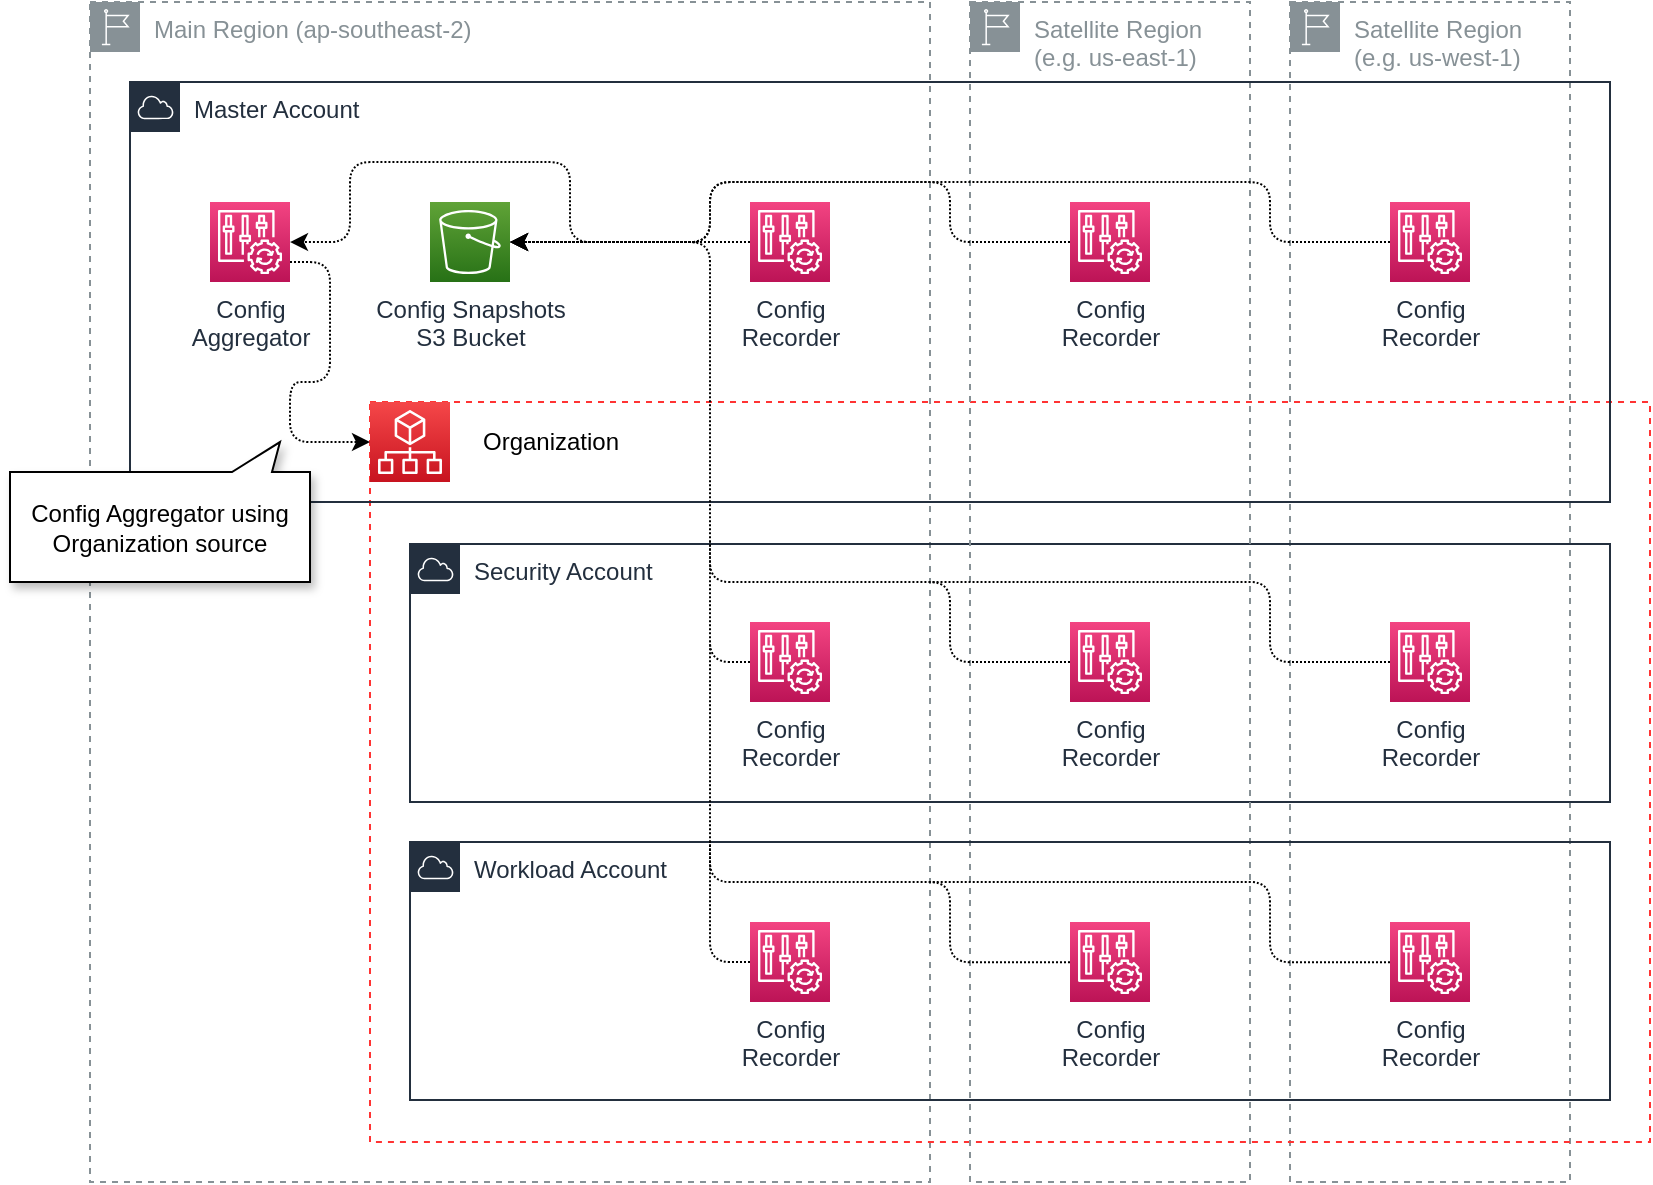 <mxfile version="12.9.3" type="device"><diagram id="E00lKj9o4UH3QAVhp3-A" name="Page-1"><mxGraphModel dx="1422" dy="827" grid="1" gridSize="10" guides="1" tooltips="1" connect="1" arrows="1" fold="1" page="1" pageScale="1" pageWidth="1169" pageHeight="827" math="0" shadow="0"><root><mxCell id="0"/><mxCell id="1" parent="0"/><mxCell id="JZM5F8cyRR51Mzfl15xI-1" value="Main Region (ap-southeast-2)" style="outlineConnect=0;gradientColor=none;html=1;whiteSpace=wrap;fontSize=12;fontStyle=0;shape=mxgraph.aws4.group;grIcon=mxgraph.aws4.group_region;strokeColor=#879196;fillColor=none;verticalAlign=top;align=left;spacingLeft=30;fontColor=#879196;dashed=1;" parent="1" vertex="1"><mxGeometry x="230" y="119" width="420" height="590" as="geometry"/></mxCell><mxCell id="7G38FemQPlJnZG0x80yx-77" value="Satellite Region (e.g. us-west-1)" style="outlineConnect=0;gradientColor=none;html=1;whiteSpace=wrap;fontSize=12;fontStyle=0;shape=mxgraph.aws4.group;grIcon=mxgraph.aws4.group_region;strokeColor=#879196;fillColor=none;verticalAlign=top;align=left;spacingLeft=30;fontColor=#879196;dashed=1;" parent="1" vertex="1"><mxGeometry x="830" y="119" width="140" height="590" as="geometry"/></mxCell><mxCell id="7G38FemQPlJnZG0x80yx-55" value="" style="whiteSpace=wrap;html=1;fillColor=none;dashed=1;strokeColor=#FF3333;" parent="1" vertex="1"><mxGeometry x="370" y="319.03" width="640" height="369.97" as="geometry"/></mxCell><mxCell id="JZM5F8cyRR51Mzfl15xI-3" value="Security Account" style="points=[[0,0],[0.25,0],[0.5,0],[0.75,0],[1,0],[1,0.25],[1,0.5],[1,0.75],[1,1],[0.75,1],[0.5,1],[0.25,1],[0,1],[0,0.75],[0,0.5],[0,0.25]];outlineConnect=0;gradientColor=none;html=1;whiteSpace=wrap;fontSize=12;fontStyle=0;shape=mxgraph.aws4.group;grIcon=mxgraph.aws4.group_aws_cloud;strokeColor=#232F3E;fillColor=none;verticalAlign=top;align=left;spacingLeft=30;fontColor=#232F3E;dashed=0;" parent="1" vertex="1"><mxGeometry x="390" y="390.03" width="600" height="129" as="geometry"/></mxCell><mxCell id="JZM5F8cyRR51Mzfl15xI-24" value="Satellite Region (e.g. us-east-1)" style="outlineConnect=0;gradientColor=none;html=1;whiteSpace=wrap;fontSize=12;fontStyle=0;shape=mxgraph.aws4.group;grIcon=mxgraph.aws4.group_region;strokeColor=#879196;fillColor=none;verticalAlign=top;align=left;spacingLeft=30;fontColor=#879196;dashed=1;" parent="1" vertex="1"><mxGeometry x="670" y="119" width="140" height="590" as="geometry"/></mxCell><mxCell id="JZM5F8cyRR51Mzfl15xI-2" value="Master Account" style="points=[[0,0],[0.25,0],[0.5,0],[0.75,0],[1,0],[1,0.25],[1,0.5],[1,0.75],[1,1],[0.75,1],[0.5,1],[0.25,1],[0,1],[0,0.75],[0,0.5],[0,0.25]];outlineConnect=0;gradientColor=none;html=1;whiteSpace=wrap;fontSize=12;fontStyle=0;shape=mxgraph.aws4.group;grIcon=mxgraph.aws4.group_aws_cloud;strokeColor=#232F3E;fillColor=none;verticalAlign=top;align=left;spacingLeft=30;fontColor=#232F3E;dashed=0;" parent="1" vertex="1"><mxGeometry x="250" y="159" width="740" height="210" as="geometry"/></mxCell><mxCell id="7G38FemQPlJnZG0x80yx-54" value="" style="outlineConnect=0;fontColor=#232F3E;gradientColor=#F54749;gradientDirection=north;fillColor=#C7131F;strokeColor=#ffffff;dashed=0;verticalLabelPosition=bottom;verticalAlign=top;align=center;html=1;fontSize=12;fontStyle=0;aspect=fixed;shape=mxgraph.aws4.resourceIcon;resIcon=mxgraph.aws4.organizations;" parent="1" vertex="1"><mxGeometry x="370" y="319.03" width="40" height="40" as="geometry"/></mxCell><mxCell id="7G38FemQPlJnZG0x80yx-71" value="Organization" style="text;html=1;align=center;verticalAlign=middle;resizable=0;points=[];autosize=1;" parent="1" vertex="1"><mxGeometry x="420" y="329.03" width="80" height="20" as="geometry"/></mxCell><mxCell id="u0CJC51XXpiaOtTiPCfs-17" style="edgeStyle=orthogonalEdgeStyle;rounded=1;orthogonalLoop=1;jettySize=auto;html=1;dashed=1;dashPattern=1 1;" parent="1" source="ewLaBm55H2ZX2Vj5UBXB-12" target="7G38FemQPlJnZG0x80yx-54" edge="1"><mxGeometry relative="1" as="geometry"><Array as="points"><mxPoint x="350" y="249.03"/><mxPoint x="350" y="309.03"/><mxPoint x="330" y="309.03"/><mxPoint x="330" y="339.03"/></Array><mxPoint x="410" y="199.03" as="sourcePoint"/></mxGeometry></mxCell><mxCell id="u0CJC51XXpiaOtTiPCfs-18" value="Workload Account" style="points=[[0,0],[0.25,0],[0.5,0],[0.75,0],[1,0],[1,0.25],[1,0.5],[1,0.75],[1,1],[0.75,1],[0.5,1],[0.25,1],[0,1],[0,0.75],[0,0.5],[0,0.25]];outlineConnect=0;gradientColor=none;html=1;whiteSpace=wrap;fontSize=12;fontStyle=0;shape=mxgraph.aws4.group;grIcon=mxgraph.aws4.group_aws_cloud;strokeColor=#232F3E;fillColor=none;verticalAlign=top;align=left;spacingLeft=30;fontColor=#232F3E;dashed=0;" parent="1" vertex="1"><mxGeometry x="390" y="539.03" width="600" height="129" as="geometry"/></mxCell><mxCell id="u0CJC51XXpiaOtTiPCfs-22" value="Config Aggregator using Organization source" style="shape=callout;whiteSpace=wrap;html=1;perimeter=calloutPerimeter;shadow=1;size=15;position=0.74;base=20;position2=0.9;flipV=1;" parent="1" vertex="1"><mxGeometry x="190" y="339.03" width="150" height="69.97" as="geometry"/></mxCell><mxCell id="ewLaBm55H2ZX2Vj5UBXB-17" style="edgeStyle=orthogonalEdgeStyle;rounded=1;orthogonalLoop=1;jettySize=auto;html=1;dashed=1;dashPattern=1 1;" edge="1" parent="1" source="ewLaBm55H2ZX2Vj5UBXB-1" target="ewLaBm55H2ZX2Vj5UBXB-2"><mxGeometry relative="1" as="geometry"><Array as="points"><mxPoint x="540" y="449.03"/><mxPoint x="540" y="239.03"/></Array></mxGeometry></mxCell><mxCell id="ewLaBm55H2ZX2Vj5UBXB-1" value="Config&lt;br&gt;Recorder" style="outlineConnect=0;fontColor=#232F3E;gradientColor=#F34482;gradientDirection=north;fillColor=#BC1356;strokeColor=#ffffff;dashed=0;verticalLabelPosition=bottom;verticalAlign=top;align=center;html=1;fontSize=12;fontStyle=0;aspect=fixed;shape=mxgraph.aws4.resourceIcon;resIcon=mxgraph.aws4.config;shadow=0;" vertex="1" parent="1"><mxGeometry x="560" y="429.03" width="40" height="40" as="geometry"/></mxCell><mxCell id="ewLaBm55H2ZX2Vj5UBXB-2" value="Config Snapshots&lt;br&gt;S3 Bucket" style="outlineConnect=0;fontColor=#232F3E;gradientColor=#60A337;gradientDirection=north;fillColor=#277116;strokeColor=#ffffff;dashed=0;verticalLabelPosition=bottom;verticalAlign=top;align=center;html=1;fontSize=12;fontStyle=0;aspect=fixed;shape=mxgraph.aws4.resourceIcon;resIcon=mxgraph.aws4.s3;shadow=0;" vertex="1" parent="1"><mxGeometry x="400" y="219.03" width="40" height="40" as="geometry"/></mxCell><mxCell id="ewLaBm55H2ZX2Vj5UBXB-18" style="edgeStyle=orthogonalEdgeStyle;rounded=1;orthogonalLoop=1;jettySize=auto;html=1;dashed=1;dashPattern=1 1;endArrow=none;endFill=0;" edge="1" parent="1" source="ewLaBm55H2ZX2Vj5UBXB-3"><mxGeometry relative="1" as="geometry"><mxPoint x="540" y="389.03" as="targetPoint"/><Array as="points"><mxPoint x="660" y="449.03"/><mxPoint x="660" y="409.03"/><mxPoint x="540" y="409.03"/></Array></mxGeometry></mxCell><mxCell id="ewLaBm55H2ZX2Vj5UBXB-3" value="Config&lt;br&gt;Recorder" style="outlineConnect=0;fontColor=#232F3E;gradientColor=#F34482;gradientDirection=north;fillColor=#BC1356;strokeColor=#ffffff;dashed=0;verticalLabelPosition=bottom;verticalAlign=top;align=center;html=1;fontSize=12;fontStyle=0;aspect=fixed;shape=mxgraph.aws4.resourceIcon;resIcon=mxgraph.aws4.config;shadow=0;" vertex="1" parent="1"><mxGeometry x="720" y="429.03" width="40" height="40" as="geometry"/></mxCell><mxCell id="ewLaBm55H2ZX2Vj5UBXB-19" style="edgeStyle=orthogonalEdgeStyle;rounded=1;orthogonalLoop=1;jettySize=auto;html=1;dashed=1;dashPattern=1 1;endArrow=none;endFill=0;" edge="1" parent="1" source="ewLaBm55H2ZX2Vj5UBXB-4"><mxGeometry relative="1" as="geometry"><mxPoint x="650" y="409.03" as="targetPoint"/><Array as="points"><mxPoint x="820" y="449.03"/><mxPoint x="820" y="409.03"/></Array></mxGeometry></mxCell><mxCell id="ewLaBm55H2ZX2Vj5UBXB-4" value="Config&lt;br&gt;Recorder" style="outlineConnect=0;fontColor=#232F3E;gradientColor=#F34482;gradientDirection=north;fillColor=#BC1356;strokeColor=#ffffff;dashed=0;verticalLabelPosition=bottom;verticalAlign=top;align=center;html=1;fontSize=12;fontStyle=0;aspect=fixed;shape=mxgraph.aws4.resourceIcon;resIcon=mxgraph.aws4.config;shadow=0;" vertex="1" parent="1"><mxGeometry x="880" y="429.03" width="40" height="40" as="geometry"/></mxCell><mxCell id="ewLaBm55H2ZX2Vj5UBXB-23" style="edgeStyle=orthogonalEdgeStyle;rounded=1;orthogonalLoop=1;jettySize=auto;html=1;dashed=1;dashPattern=1 1;endArrow=none;endFill=0;" edge="1" parent="1" source="ewLaBm55H2ZX2Vj5UBXB-6"><mxGeometry relative="1" as="geometry"><mxPoint x="540.0" y="439.03" as="targetPoint"/></mxGeometry></mxCell><mxCell id="ewLaBm55H2ZX2Vj5UBXB-6" value="Config&lt;br&gt;Recorder" style="outlineConnect=0;fontColor=#232F3E;gradientColor=#F34482;gradientDirection=north;fillColor=#BC1356;strokeColor=#ffffff;dashed=0;verticalLabelPosition=bottom;verticalAlign=top;align=center;html=1;fontSize=12;fontStyle=0;aspect=fixed;shape=mxgraph.aws4.resourceIcon;resIcon=mxgraph.aws4.config;shadow=0;" vertex="1" parent="1"><mxGeometry x="560" y="579.03" width="40" height="40" as="geometry"/></mxCell><mxCell id="ewLaBm55H2ZX2Vj5UBXB-7" value="Config&lt;br&gt;Recorder" style="outlineConnect=0;fontColor=#232F3E;gradientColor=#F34482;gradientDirection=north;fillColor=#BC1356;strokeColor=#ffffff;dashed=0;verticalLabelPosition=bottom;verticalAlign=top;align=center;html=1;fontSize=12;fontStyle=0;aspect=fixed;shape=mxgraph.aws4.resourceIcon;resIcon=mxgraph.aws4.config;shadow=0;" vertex="1" parent="1"><mxGeometry x="720" y="579.03" width="40" height="40" as="geometry"/></mxCell><mxCell id="ewLaBm55H2ZX2Vj5UBXB-8" value="Config&lt;br&gt;Recorder" style="outlineConnect=0;fontColor=#232F3E;gradientColor=#F34482;gradientDirection=north;fillColor=#BC1356;strokeColor=#ffffff;dashed=0;verticalLabelPosition=bottom;verticalAlign=top;align=center;html=1;fontSize=12;fontStyle=0;aspect=fixed;shape=mxgraph.aws4.resourceIcon;resIcon=mxgraph.aws4.config;shadow=0;" vertex="1" parent="1"><mxGeometry x="880" y="579.03" width="40" height="40" as="geometry"/></mxCell><mxCell id="ewLaBm55H2ZX2Vj5UBXB-14" style="edgeStyle=orthogonalEdgeStyle;rounded=1;orthogonalLoop=1;jettySize=auto;html=1;dashed=1;dashPattern=1 1;" edge="1" parent="1" source="ewLaBm55H2ZX2Vj5UBXB-9" target="ewLaBm55H2ZX2Vj5UBXB-2"><mxGeometry relative="1" as="geometry"/></mxCell><mxCell id="ewLaBm55H2ZX2Vj5UBXB-20" style="edgeStyle=orthogonalEdgeStyle;rounded=1;orthogonalLoop=1;jettySize=auto;html=1;dashed=1;dashPattern=1 1;" edge="1" parent="1" target="ewLaBm55H2ZX2Vj5UBXB-12"><mxGeometry relative="1" as="geometry"><mxPoint x="530" y="239.03" as="sourcePoint"/><Array as="points"><mxPoint x="470" y="239.03"/><mxPoint x="470" y="199.03"/><mxPoint x="360" y="199.03"/><mxPoint x="360" y="239.03"/></Array></mxGeometry></mxCell><mxCell id="ewLaBm55H2ZX2Vj5UBXB-9" value="Config&lt;br&gt;Recorder" style="outlineConnect=0;fontColor=#232F3E;gradientColor=#F34482;gradientDirection=north;fillColor=#BC1356;strokeColor=#ffffff;dashed=0;verticalLabelPosition=bottom;verticalAlign=top;align=center;html=1;fontSize=12;fontStyle=0;aspect=fixed;shape=mxgraph.aws4.resourceIcon;resIcon=mxgraph.aws4.config;shadow=0;" vertex="1" parent="1"><mxGeometry x="560" y="219.03" width="40" height="40" as="geometry"/></mxCell><mxCell id="ewLaBm55H2ZX2Vj5UBXB-15" style="edgeStyle=orthogonalEdgeStyle;rounded=1;orthogonalLoop=1;jettySize=auto;html=1;dashed=1;dashPattern=1 1;" edge="1" parent="1" source="ewLaBm55H2ZX2Vj5UBXB-10" target="ewLaBm55H2ZX2Vj5UBXB-2"><mxGeometry relative="1" as="geometry"><Array as="points"><mxPoint x="660" y="239.03"/><mxPoint x="660" y="209.03"/><mxPoint x="540" y="209.03"/><mxPoint x="540" y="239.03"/></Array></mxGeometry></mxCell><mxCell id="ewLaBm55H2ZX2Vj5UBXB-10" value="Config&lt;br&gt;Recorder" style="outlineConnect=0;fontColor=#232F3E;gradientColor=#F34482;gradientDirection=north;fillColor=#BC1356;strokeColor=#ffffff;dashed=0;verticalLabelPosition=bottom;verticalAlign=top;align=center;html=1;fontSize=12;fontStyle=0;aspect=fixed;shape=mxgraph.aws4.resourceIcon;resIcon=mxgraph.aws4.config;shadow=0;" vertex="1" parent="1"><mxGeometry x="720" y="219.03" width="40" height="40" as="geometry"/></mxCell><mxCell id="ewLaBm55H2ZX2Vj5UBXB-16" style="edgeStyle=orthogonalEdgeStyle;rounded=1;orthogonalLoop=1;jettySize=auto;html=1;dashed=1;dashPattern=1 1;" edge="1" parent="1" source="ewLaBm55H2ZX2Vj5UBXB-11" target="ewLaBm55H2ZX2Vj5UBXB-2"><mxGeometry relative="1" as="geometry"><Array as="points"><mxPoint x="820" y="239.03"/><mxPoint x="820" y="209.03"/><mxPoint x="540" y="209.03"/><mxPoint x="540" y="239.03"/></Array></mxGeometry></mxCell><mxCell id="ewLaBm55H2ZX2Vj5UBXB-11" value="Config&lt;br&gt;Recorder" style="outlineConnect=0;fontColor=#232F3E;gradientColor=#F34482;gradientDirection=north;fillColor=#BC1356;strokeColor=#ffffff;dashed=0;verticalLabelPosition=bottom;verticalAlign=top;align=center;html=1;fontSize=12;fontStyle=0;aspect=fixed;shape=mxgraph.aws4.resourceIcon;resIcon=mxgraph.aws4.config;shadow=0;" vertex="1" parent="1"><mxGeometry x="880" y="219.03" width="40" height="40" as="geometry"/></mxCell><mxCell id="ewLaBm55H2ZX2Vj5UBXB-12" value="Config&lt;br&gt;Aggregator" style="outlineConnect=0;fontColor=#232F3E;gradientColor=#F34482;gradientDirection=north;fillColor=#BC1356;strokeColor=#ffffff;dashed=0;verticalLabelPosition=bottom;verticalAlign=top;align=center;html=1;fontSize=12;fontStyle=0;aspect=fixed;shape=mxgraph.aws4.resourceIcon;resIcon=mxgraph.aws4.config;shadow=0;" vertex="1" parent="1"><mxGeometry x="290" y="219.03" width="40" height="40" as="geometry"/></mxCell><mxCell id="ewLaBm55H2ZX2Vj5UBXB-21" style="edgeStyle=orthogonalEdgeStyle;rounded=1;orthogonalLoop=1;jettySize=auto;html=1;dashed=1;dashPattern=1 1;endArrow=none;endFill=0;" edge="1" parent="1"><mxGeometry relative="1" as="geometry"><mxPoint x="720" y="599.064" as="sourcePoint"/><mxPoint x="540.0" y="539.03" as="targetPoint"/><Array as="points"><mxPoint x="660" y="599.03"/><mxPoint x="660" y="559.03"/><mxPoint x="540" y="559.03"/></Array></mxGeometry></mxCell><mxCell id="ewLaBm55H2ZX2Vj5UBXB-22" style="edgeStyle=orthogonalEdgeStyle;rounded=1;orthogonalLoop=1;jettySize=auto;html=1;dashed=1;dashPattern=1 1;endArrow=none;endFill=0;" edge="1" parent="1"><mxGeometry relative="1" as="geometry"><mxPoint x="880" y="599.064" as="sourcePoint"/><mxPoint x="650" y="559.03" as="targetPoint"/><Array as="points"><mxPoint x="820" y="599.03"/><mxPoint x="820" y="559.03"/></Array></mxGeometry></mxCell></root></mxGraphModel></diagram></mxfile>